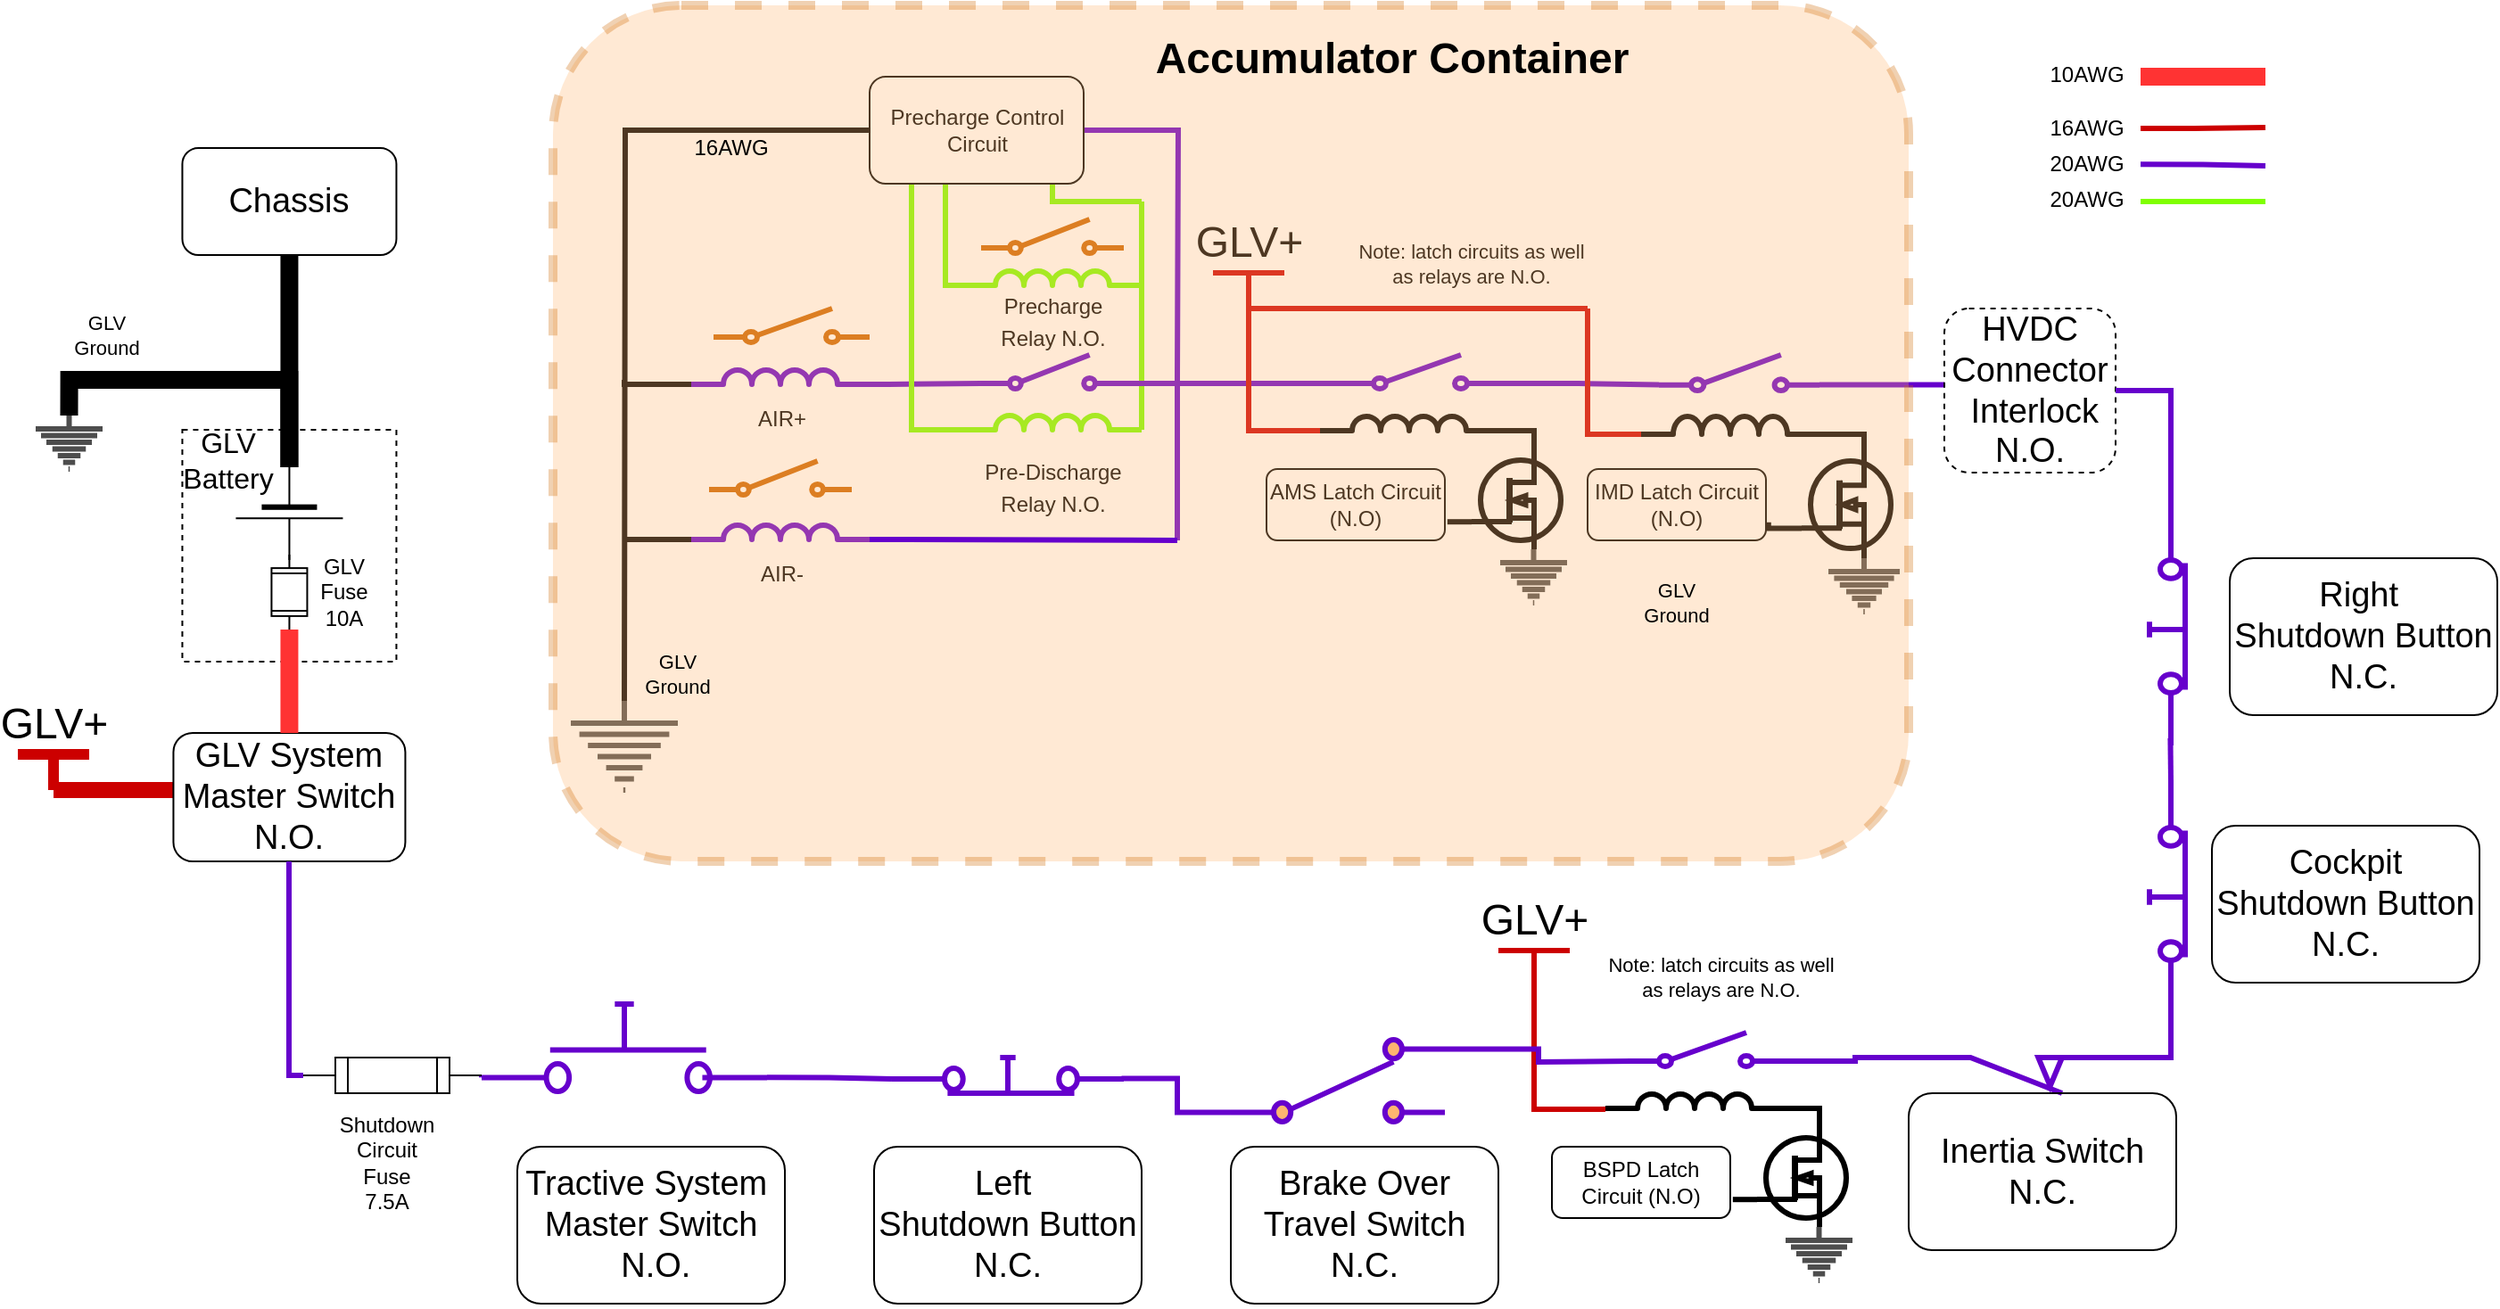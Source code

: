 <mxfile version="17.0.0" type="github">
  <diagram name="Page-1" id="7e0a89b8-554c-2b80-1dc8-d5c74ca68de4">
    <mxGraphModel dx="1669" dy="305" grid="1" gridSize="10" guides="0" tooltips="1" connect="1" arrows="0" fold="1" page="1" pageScale="1" pageWidth="1100" pageHeight="850" background="none" math="0" shadow="0">
      <root>
        <mxCell id="0" />
        <mxCell id="1" parent="0" />
        <mxCell id="gAlDYgKHOBGmoqgsg8R1-17" style="edgeStyle=orthogonalEdgeStyle;shape=connector;rounded=0;jumpSize=6;orthogonalLoop=1;jettySize=auto;html=1;exitX=1;exitY=1;exitDx=0;exitDy=0;exitPerimeter=0;labelBackgroundColor=default;fontFamily=Helvetica;fontSize=11;fontColor=default;endArrow=none;endFill=0;strokeColor=#6600CC;strokeWidth=3;entryX=0;entryY=0.84;entryDx=0;entryDy=0;entryPerimeter=0;" parent="1" source="gAlDYgKHOBGmoqgsg8R1-3" target="gAlDYgKHOBGmoqgsg8R1-8" edge="1">
          <mxGeometry relative="1" as="geometry">
            <mxPoint x="230" y="247.989" as="targetPoint" />
            <Array as="points">
              <mxPoint x="198" y="242" />
            </Array>
          </mxGeometry>
        </mxCell>
        <mxCell id="gAlDYgKHOBGmoqgsg8R1-81" style="edgeStyle=orthogonalEdgeStyle;shape=connector;rounded=0;jumpSize=6;orthogonalLoop=1;jettySize=auto;html=1;exitX=0;exitY=1;exitDx=0;exitDy=0;exitPerimeter=0;labelBackgroundColor=default;fontFamily=Helvetica;fontSize=11;fontColor=default;endArrow=none;endFill=0;strokeColor=#000000;strokeWidth=3;" parent="1" source="gAlDYgKHOBGmoqgsg8R1-3" edge="1">
          <mxGeometry relative="1" as="geometry">
            <mxPoint x="50" y="240" as="targetPoint" />
          </mxGeometry>
        </mxCell>
        <mxCell id="gAlDYgKHOBGmoqgsg8R1-3" value="" style="pointerEvents=1;verticalLabelPosition=bottom;shadow=0;dashed=0;align=center;html=1;verticalAlign=top;shape=mxgraph.electrical.inductors.inductor_3;strokeColor=#6600CC;strokeWidth=3;" parent="1" vertex="1">
          <mxGeometry x="87.5" y="234.5" width="100" height="8" as="geometry" />
        </mxCell>
        <mxCell id="gAlDYgKHOBGmoqgsg8R1-4" value="" style="pointerEvents=1;verticalLabelPosition=bottom;shadow=0;dashed=0;align=center;html=1;verticalAlign=top;shape=mxgraph.electrical.electro-mechanical.simple_switch;strokeColor=#CC6600;strokeWidth=3;" parent="1" vertex="1">
          <mxGeometry x="100" y="200" width="87.5" height="19" as="geometry" />
        </mxCell>
        <mxCell id="gAlDYgKHOBGmoqgsg8R1-82" style="edgeStyle=orthogonalEdgeStyle;shape=connector;rounded=0;jumpSize=6;orthogonalLoop=1;jettySize=auto;html=1;exitX=0;exitY=1;exitDx=0;exitDy=0;exitPerimeter=0;labelBackgroundColor=default;fontFamily=Helvetica;fontSize=11;fontColor=default;endArrow=none;endFill=0;strokeColor=#000000;strokeWidth=3;" parent="1" source="gAlDYgKHOBGmoqgsg8R1-5" edge="1">
          <mxGeometry relative="1" as="geometry">
            <mxPoint x="50" y="329.381" as="targetPoint" />
          </mxGeometry>
        </mxCell>
        <mxCell id="gAlDYgKHOBGmoqgsg8R1-5" value="" style="pointerEvents=1;verticalLabelPosition=bottom;shadow=0;dashed=0;align=center;html=1;verticalAlign=top;shape=mxgraph.electrical.inductors.inductor_3;strokeColor=#6600CC;strokeWidth=3;" parent="1" vertex="1">
          <mxGeometry x="87.5" y="321.5" width="100" height="8" as="geometry" />
        </mxCell>
        <mxCell id="gAlDYgKHOBGmoqgsg8R1-6" value="" style="pointerEvents=1;verticalLabelPosition=bottom;shadow=0;dashed=0;align=center;html=1;verticalAlign=top;shape=mxgraph.electrical.electro-mechanical.simple_switch;strokeColor=#CC6600;strokeWidth=3;" parent="1" vertex="1">
          <mxGeometry x="97.5" y="285.5" width="80" height="19" as="geometry" />
        </mxCell>
        <mxCell id="gAlDYgKHOBGmoqgsg8R1-16" style="edgeStyle=orthogonalEdgeStyle;shape=connector;rounded=0;jumpSize=6;orthogonalLoop=1;jettySize=auto;html=1;exitX=0;exitY=1;exitDx=0;exitDy=0;exitPerimeter=0;labelBackgroundColor=default;fontFamily=Helvetica;fontSize=11;fontColor=default;endArrow=none;endFill=0;strokeColor=#80FF00;strokeWidth=3;" parent="1" source="gAlDYgKHOBGmoqgsg8R1-7" target="gAlDYgKHOBGmoqgsg8R1-13" edge="1">
          <mxGeometry relative="1" as="geometry">
            <mxPoint x="210.0" y="248" as="targetPoint" />
            <Array as="points">
              <mxPoint x="211" y="268" />
            </Array>
          </mxGeometry>
        </mxCell>
        <mxCell id="gAlDYgKHOBGmoqgsg8R1-34" style="edgeStyle=orthogonalEdgeStyle;shape=connector;rounded=0;jumpSize=6;orthogonalLoop=1;jettySize=auto;html=1;exitX=1;exitY=1;exitDx=0;exitDy=0;exitPerimeter=0;labelBackgroundColor=default;fontFamily=Helvetica;fontSize=11;fontColor=default;endArrow=none;endFill=0;strokeColor=#80FF00;strokeWidth=3;" parent="1" source="gAlDYgKHOBGmoqgsg8R1-7" edge="1">
          <mxGeometry relative="1" as="geometry">
            <mxPoint x="340" y="140" as="targetPoint" />
            <Array as="points">
              <mxPoint x="340" y="230" />
              <mxPoint x="340" y="230" />
            </Array>
          </mxGeometry>
        </mxCell>
        <mxCell id="gAlDYgKHOBGmoqgsg8R1-7" value="" style="pointerEvents=1;verticalLabelPosition=bottom;shadow=0;dashed=0;align=center;html=1;verticalAlign=top;shape=mxgraph.electrical.inductors.inductor_3;strokeColor=#80FF00;strokeWidth=3;" parent="1" vertex="1">
          <mxGeometry x="240" y="260" width="100" height="8" as="geometry" />
        </mxCell>
        <mxCell id="gAlDYgKHOBGmoqgsg8R1-41" style="edgeStyle=orthogonalEdgeStyle;shape=connector;rounded=0;jumpSize=6;orthogonalLoop=1;jettySize=auto;html=1;entryX=0;entryY=1;entryDx=0;entryDy=0;entryPerimeter=0;labelBackgroundColor=default;fontFamily=Helvetica;fontSize=11;fontColor=default;endArrow=none;endFill=0;strokeColor=#6600CC;strokeWidth=3;" parent="1" edge="1">
          <mxGeometry relative="1" as="geometry">
            <mxPoint x="455" y="242" as="targetPoint" />
            <Array as="points">
              <mxPoint x="430" y="242" />
              <mxPoint x="430" y="242" />
            </Array>
            <mxPoint x="360" y="242" as="sourcePoint" />
          </mxGeometry>
        </mxCell>
        <mxCell id="WNOMGU4MZKnKj4IbNLWJ-3" style="edgeStyle=orthogonalEdgeStyle;rounded=0;orthogonalLoop=1;jettySize=auto;html=1;endArrow=none;endFill=0;strokeWidth=3;strokeColor=#6600CC;" edge="1" parent="1">
          <mxGeometry relative="1" as="geometry">
            <mxPoint x="360" y="240" as="targetPoint" />
            <mxPoint x="360" y="330" as="sourcePoint" />
            <Array as="points">
              <mxPoint x="360" y="242" />
            </Array>
          </mxGeometry>
        </mxCell>
        <mxCell id="WNOMGU4MZKnKj4IbNLWJ-4" style="edgeStyle=orthogonalEdgeStyle;rounded=0;orthogonalLoop=1;jettySize=auto;html=1;exitX=1;exitY=0.84;exitDx=0;exitDy=0;exitPerimeter=0;endArrow=none;endFill=0;strokeColor=#6600CC;strokeWidth=3;" edge="1" parent="1" source="gAlDYgKHOBGmoqgsg8R1-8">
          <mxGeometry relative="1" as="geometry">
            <mxPoint x="360" y="242" as="targetPoint" />
          </mxGeometry>
        </mxCell>
        <mxCell id="gAlDYgKHOBGmoqgsg8R1-8" value="" style="pointerEvents=1;verticalLabelPosition=bottom;shadow=0;dashed=0;align=center;html=1;verticalAlign=top;shape=mxgraph.electrical.electro-mechanical.simple_switch;strokeColor=#6600CC;strokeWidth=3;" parent="1" vertex="1">
          <mxGeometry x="250" y="226" width="80" height="19" as="geometry" />
        </mxCell>
        <mxCell id="gAlDYgKHOBGmoqgsg8R1-18" style="edgeStyle=orthogonalEdgeStyle;shape=connector;rounded=0;jumpSize=6;orthogonalLoop=1;jettySize=auto;html=1;exitX=0;exitY=1;exitDx=0;exitDy=0;exitPerimeter=0;labelBackgroundColor=default;fontFamily=Helvetica;fontSize=11;fontColor=default;endArrow=none;endFill=0;strokeColor=#80FF00;strokeWidth=3;" parent="1" source="gAlDYgKHOBGmoqgsg8R1-11" target="gAlDYgKHOBGmoqgsg8R1-13" edge="1">
          <mxGeometry relative="1" as="geometry">
            <mxPoint x="240" y="150" as="targetPoint" />
            <Array as="points">
              <mxPoint x="230" y="187" />
            </Array>
          </mxGeometry>
        </mxCell>
        <mxCell id="gAlDYgKHOBGmoqgsg8R1-11" value="" style="pointerEvents=1;verticalLabelPosition=bottom;shadow=0;dashed=0;align=center;html=1;verticalAlign=top;shape=mxgraph.electrical.inductors.inductor_3;strokeColor=#80FF00;strokeWidth=3;" parent="1" vertex="1">
          <mxGeometry x="240" y="179" width="100" height="8" as="geometry" />
        </mxCell>
        <mxCell id="gAlDYgKHOBGmoqgsg8R1-12" value="" style="pointerEvents=1;verticalLabelPosition=bottom;shadow=0;dashed=0;align=center;html=1;verticalAlign=top;shape=mxgraph.electrical.electro-mechanical.simple_switch;strokeColor=#CC6600;strokeWidth=3;" parent="1" vertex="1">
          <mxGeometry x="250" y="150" width="80" height="19" as="geometry" />
        </mxCell>
        <mxCell id="gAlDYgKHOBGmoqgsg8R1-20" style="edgeStyle=orthogonalEdgeStyle;shape=connector;rounded=0;jumpSize=6;orthogonalLoop=1;jettySize=auto;html=1;exitX=1;exitY=0.5;exitDx=0;exitDy=0;labelBackgroundColor=default;fontFamily=Helvetica;fontSize=11;fontColor=default;endArrow=none;endFill=0;strokeColor=#80FF00;strokeWidth=3;" parent="1" source="gAlDYgKHOBGmoqgsg8R1-13" edge="1">
          <mxGeometry relative="1" as="geometry">
            <mxPoint x="340" y="140" as="targetPoint" />
            <Array as="points">
              <mxPoint x="290" y="100" />
              <mxPoint x="290" y="140" />
              <mxPoint x="340" y="140" />
            </Array>
          </mxGeometry>
        </mxCell>
        <mxCell id="gAlDYgKHOBGmoqgsg8R1-35" style="edgeStyle=orthogonalEdgeStyle;shape=connector;rounded=0;jumpSize=6;orthogonalLoop=1;jettySize=auto;html=1;exitX=0;exitY=0.5;exitDx=0;exitDy=0;labelBackgroundColor=default;fontFamily=Helvetica;fontSize=11;fontColor=default;endArrow=none;endFill=0;strokeColor=#000000;strokeWidth=3;" parent="1" source="gAlDYgKHOBGmoqgsg8R1-13" edge="1">
          <mxGeometry relative="1" as="geometry">
            <mxPoint x="50" y="420.476" as="targetPoint" />
          </mxGeometry>
        </mxCell>
        <mxCell id="gAlDYgKHOBGmoqgsg8R1-188" style="edgeStyle=orthogonalEdgeStyle;shape=connector;rounded=0;jumpSize=6;orthogonalLoop=1;jettySize=auto;html=1;exitX=1;exitY=0.5;exitDx=0;exitDy=0;labelBackgroundColor=default;fontFamily=Helvetica;fontSize=11;fontColor=default;endArrow=none;endFill=0;strokeColor=#6600CC;strokeWidth=3;" parent="1" source="gAlDYgKHOBGmoqgsg8R1-13" edge="1">
          <mxGeometry relative="1" as="geometry">
            <mxPoint x="360" y="240" as="targetPoint" />
          </mxGeometry>
        </mxCell>
        <mxCell id="gAlDYgKHOBGmoqgsg8R1-13" value="Precharge Control Circuit" style="rounded=1;whiteSpace=wrap;html=1;strokeColor=#000000;strokeWidth=1;" parent="1" vertex="1">
          <mxGeometry x="187.5" y="70" width="120" height="60" as="geometry" />
        </mxCell>
        <mxCell id="gAlDYgKHOBGmoqgsg8R1-26" value="&lt;span style=&quot;font-size: 12px ; font-weight: 400&quot;&gt;Pre-Discharge&lt;/span&gt;&lt;div style=&quot;font-size: 12px ; font-weight: 400&quot;&gt;Relay N.O.&lt;/div&gt;" style="text;strokeColor=none;fillColor=none;html=1;fontSize=24;fontStyle=1;verticalAlign=middle;align=center;fontFamily=Helvetica;fontColor=default;" parent="1" vertex="1">
          <mxGeometry x="245" y="280" width="90" height="30" as="geometry" />
        </mxCell>
        <mxCell id="gAlDYgKHOBGmoqgsg8R1-27" value="&lt;span style=&quot;font-size: 12px ; font-weight: 400&quot;&gt;Precharge&lt;/span&gt;&lt;div style=&quot;font-size: 12px ; font-weight: 400&quot;&gt;Relay N.O.&lt;/div&gt;" style="text;strokeColor=none;fillColor=none;html=1;fontSize=24;fontStyle=1;verticalAlign=middle;align=center;fontFamily=Helvetica;fontColor=default;" parent="1" vertex="1">
          <mxGeometry x="245" y="187" width="90" height="30" as="geometry" />
        </mxCell>
        <mxCell id="gAlDYgKHOBGmoqgsg8R1-36" value="" style="pointerEvents=1;verticalLabelPosition=bottom;shadow=0;dashed=0;align=center;html=1;verticalAlign=top;shape=mxgraph.electrical.signal_sources.protective_earth;fontFamily=Helvetica;fontSize=11;fontColor=default;strokeColor=#4D4D4D;strokeWidth=3;" parent="1" vertex="1">
          <mxGeometry x="20" y="420" width="60" height="50" as="geometry" />
        </mxCell>
        <mxCell id="gAlDYgKHOBGmoqgsg8R1-37" value="&lt;span style=&quot;font-size: 12px ; font-weight: 400&quot;&gt;AIR-&lt;/span&gt;" style="text;strokeColor=none;fillColor=none;html=1;fontSize=24;fontStyle=1;verticalAlign=middle;align=center;fontFamily=Helvetica;fontColor=default;" parent="1" vertex="1">
          <mxGeometry x="92.5" y="329.5" width="90" height="30" as="geometry" />
        </mxCell>
        <mxCell id="gAlDYgKHOBGmoqgsg8R1-39" value="&lt;span style=&quot;font-size: 12px ; font-weight: 400&quot;&gt;AIR+&lt;/span&gt;" style="text;strokeColor=none;fillColor=none;html=1;fontSize=24;fontStyle=1;verticalAlign=middle;align=center;fontFamily=Helvetica;fontColor=default;" parent="1" vertex="1">
          <mxGeometry x="92.5" y="242.5" width="90" height="30" as="geometry" />
        </mxCell>
        <mxCell id="gAlDYgKHOBGmoqgsg8R1-47" style="edgeStyle=orthogonalEdgeStyle;shape=connector;rounded=0;jumpSize=6;orthogonalLoop=1;jettySize=auto;html=1;exitX=1;exitY=1;exitDx=0;exitDy=0;exitPerimeter=0;entryX=0.7;entryY=0;entryDx=0;entryDy=0;entryPerimeter=0;labelBackgroundColor=default;fontFamily=Helvetica;fontSize=11;fontColor=default;endArrow=none;endFill=0;strokeColor=#000000;strokeWidth=3;" parent="1" source="gAlDYgKHOBGmoqgsg8R1-42" target="gAlDYgKHOBGmoqgsg8R1-45" edge="1">
          <mxGeometry relative="1" as="geometry" />
        </mxCell>
        <mxCell id="gAlDYgKHOBGmoqgsg8R1-54" style="edgeStyle=orthogonalEdgeStyle;shape=connector;rounded=0;jumpSize=6;orthogonalLoop=1;jettySize=auto;html=1;exitX=0;exitY=1;exitDx=0;exitDy=0;exitPerimeter=0;labelBackgroundColor=default;fontFamily=Helvetica;fontSize=11;fontColor=default;endArrow=none;endFill=0;strokeColor=#CC0000;strokeWidth=3;" parent="1" source="gAlDYgKHOBGmoqgsg8R1-42" edge="1">
          <mxGeometry relative="1" as="geometry">
            <mxPoint x="590" y="200" as="targetPoint" />
            <Array as="points">
              <mxPoint x="400" y="268" />
            </Array>
          </mxGeometry>
        </mxCell>
        <mxCell id="gAlDYgKHOBGmoqgsg8R1-42" value="" style="pointerEvents=1;verticalLabelPosition=bottom;shadow=0;dashed=0;align=center;html=1;verticalAlign=top;shape=mxgraph.electrical.inductors.inductor_3;strokeColor=#000000;strokeWidth=3;" parent="1" vertex="1">
          <mxGeometry x="440" y="260.5" width="100" height="8" as="geometry" />
        </mxCell>
        <mxCell id="gAlDYgKHOBGmoqgsg8R1-77" style="edgeStyle=orthogonalEdgeStyle;shape=connector;rounded=0;jumpSize=6;orthogonalLoop=1;jettySize=auto;html=1;exitX=1;exitY=0.84;exitDx=0;exitDy=0;exitPerimeter=0;entryX=0;entryY=0.84;entryDx=0;entryDy=0;entryPerimeter=0;labelBackgroundColor=default;fontFamily=Helvetica;fontSize=11;fontColor=default;endArrow=none;endFill=0;strokeColor=#6600CC;strokeWidth=3;" parent="1" source="gAlDYgKHOBGmoqgsg8R1-43" target="gAlDYgKHOBGmoqgsg8R1-72" edge="1">
          <mxGeometry relative="1" as="geometry" />
        </mxCell>
        <mxCell id="gAlDYgKHOBGmoqgsg8R1-43" value="" style="pointerEvents=1;verticalLabelPosition=bottom;shadow=0;dashed=0;align=center;html=1;verticalAlign=top;shape=mxgraph.electrical.electro-mechanical.simple_switch;strokeColor=#6600CC;strokeWidth=3;" parent="1" vertex="1">
          <mxGeometry x="452.5" y="226" width="87.5" height="19" as="geometry" />
        </mxCell>
        <mxCell id="gAlDYgKHOBGmoqgsg8R1-50" style="edgeStyle=orthogonalEdgeStyle;shape=connector;rounded=0;jumpSize=6;orthogonalLoop=1;jettySize=auto;html=1;exitX=0;exitY=0.72;exitDx=0;exitDy=0;exitPerimeter=0;entryX=1.014;entryY=0.748;entryDx=0;entryDy=0;entryPerimeter=0;labelBackgroundColor=default;fontFamily=Helvetica;fontSize=11;fontColor=default;endArrow=none;endFill=0;strokeColor=#000000;strokeWidth=3;" parent="1" source="gAlDYgKHOBGmoqgsg8R1-45" target="gAlDYgKHOBGmoqgsg8R1-46" edge="1">
          <mxGeometry relative="1" as="geometry" />
        </mxCell>
        <mxCell id="gAlDYgKHOBGmoqgsg8R1-45" value="" style="verticalLabelPosition=bottom;shadow=0;dashed=0;align=center;html=1;verticalAlign=top;shape=mxgraph.electrical.mosfets1.n-channel_mosfet_1;fontFamily=Helvetica;fontSize=11;fontColor=default;strokeColor=#000000;strokeWidth=3;" parent="1" vertex="1">
          <mxGeometry x="525" y="280" width="50" height="55" as="geometry" />
        </mxCell>
        <mxCell id="gAlDYgKHOBGmoqgsg8R1-46" value="AMS Latch Circuit (N.O)" style="rounded=1;whiteSpace=wrap;html=1;strokeColor=#000000;strokeWidth=1;" parent="1" vertex="1">
          <mxGeometry x="410" y="290" width="100" height="40" as="geometry" />
        </mxCell>
        <mxCell id="gAlDYgKHOBGmoqgsg8R1-48" value="" style="pointerEvents=1;verticalLabelPosition=bottom;shadow=0;dashed=0;align=center;html=1;verticalAlign=top;shape=mxgraph.electrical.signal_sources.protective_earth;fontFamily=Helvetica;fontSize=11;fontColor=default;strokeColor=#4D4D4D;strokeWidth=3;" parent="1" vertex="1">
          <mxGeometry x="541" y="335" width="37.5" height="30" as="geometry" />
        </mxCell>
        <mxCell id="gAlDYgKHOBGmoqgsg8R1-51" value="GLV+" style="verticalLabelPosition=top;verticalAlign=bottom;shape=mxgraph.electrical.signal_sources.vdd;shadow=0;dashed=0;align=center;strokeWidth=3;fontSize=24;html=1;flipV=1;fontFamily=Helvetica;fontColor=default;strokeColor=#CC0000;" parent="1" vertex="1">
          <mxGeometry x="380" y="180" width="40" height="20" as="geometry" />
        </mxCell>
        <mxCell id="gAlDYgKHOBGmoqgsg8R1-70" style="edgeStyle=orthogonalEdgeStyle;shape=connector;rounded=0;jumpSize=6;orthogonalLoop=1;jettySize=auto;html=1;exitX=1;exitY=1;exitDx=0;exitDy=0;exitPerimeter=0;entryX=0.7;entryY=0;entryDx=0;entryDy=0;entryPerimeter=0;labelBackgroundColor=default;fontFamily=Helvetica;fontSize=11;fontColor=default;endArrow=none;endFill=0;strokeColor=#000000;strokeWidth=3;" parent="1" source="gAlDYgKHOBGmoqgsg8R1-71" target="gAlDYgKHOBGmoqgsg8R1-74" edge="1">
          <mxGeometry relative="1" as="geometry" />
        </mxCell>
        <mxCell id="gAlDYgKHOBGmoqgsg8R1-78" style="edgeStyle=orthogonalEdgeStyle;shape=connector;rounded=0;jumpSize=6;orthogonalLoop=1;jettySize=auto;html=1;exitX=0;exitY=1;exitDx=0;exitDy=0;exitPerimeter=0;labelBackgroundColor=default;fontFamily=Helvetica;fontSize=11;fontColor=default;endArrow=none;endFill=0;strokeColor=#CC0000;strokeWidth=3;" parent="1" source="gAlDYgKHOBGmoqgsg8R1-71" edge="1">
          <mxGeometry relative="1" as="geometry">
            <mxPoint x="590" y="200" as="targetPoint" />
            <Array as="points">
              <mxPoint x="590" y="271" />
            </Array>
          </mxGeometry>
        </mxCell>
        <mxCell id="gAlDYgKHOBGmoqgsg8R1-71" value="" style="pointerEvents=1;verticalLabelPosition=bottom;shadow=0;dashed=0;align=center;html=1;verticalAlign=top;shape=mxgraph.electrical.inductors.inductor_3;strokeColor=#000000;strokeWidth=3;" parent="1" vertex="1">
          <mxGeometry x="620" y="260.5" width="100" height="10" as="geometry" />
        </mxCell>
        <mxCell id="gAlDYgKHOBGmoqgsg8R1-84" style="edgeStyle=orthogonalEdgeStyle;shape=connector;rounded=0;jumpSize=6;orthogonalLoop=1;jettySize=auto;html=1;exitX=1;exitY=0.84;exitDx=0;exitDy=0;exitPerimeter=0;labelBackgroundColor=default;fontFamily=Helvetica;fontSize=11;fontColor=default;endArrow=none;endFill=0;strokeColor=#6600CC;strokeWidth=3;" parent="1" source="gAlDYgKHOBGmoqgsg8R1-72" edge="1">
          <mxGeometry relative="1" as="geometry">
            <mxPoint x="820" y="242.833" as="targetPoint" />
            <Array as="points">
              <mxPoint x="790" y="243" />
              <mxPoint x="790" y="243" />
            </Array>
          </mxGeometry>
        </mxCell>
        <mxCell id="gAlDYgKHOBGmoqgsg8R1-72" value="" style="pointerEvents=1;verticalLabelPosition=bottom;shadow=0;dashed=0;align=center;html=1;verticalAlign=top;shape=mxgraph.electrical.electro-mechanical.simple_switch;strokeColor=#6600CC;strokeWidth=3;" parent="1" vertex="1">
          <mxGeometry x="630" y="226" width="90" height="20" as="geometry" />
        </mxCell>
        <mxCell id="gAlDYgKHOBGmoqgsg8R1-73" style="edgeStyle=orthogonalEdgeStyle;shape=connector;rounded=0;jumpSize=6;orthogonalLoop=1;jettySize=auto;html=1;exitX=0;exitY=0.72;exitDx=0;exitDy=0;exitPerimeter=0;entryX=1.014;entryY=0.748;entryDx=0;entryDy=0;entryPerimeter=0;labelBackgroundColor=default;fontFamily=Helvetica;fontSize=11;fontColor=default;endArrow=none;endFill=0;strokeColor=#000000;strokeWidth=3;" parent="1" source="gAlDYgKHOBGmoqgsg8R1-74" target="gAlDYgKHOBGmoqgsg8R1-75" edge="1">
          <mxGeometry relative="1" as="geometry" />
        </mxCell>
        <mxCell id="gAlDYgKHOBGmoqgsg8R1-74" value="" style="verticalLabelPosition=bottom;shadow=0;dashed=0;align=center;html=1;verticalAlign=top;shape=mxgraph.electrical.mosfets1.n-channel_mosfet_1;fontFamily=Helvetica;fontSize=11;fontColor=default;strokeColor=#000000;strokeWidth=3;" parent="1" vertex="1">
          <mxGeometry x="710" y="280" width="50" height="60" as="geometry" />
        </mxCell>
        <mxCell id="gAlDYgKHOBGmoqgsg8R1-75" value="IMD Latch Circuit (N.O)" style="rounded=1;whiteSpace=wrap;html=1;strokeColor=#000000;strokeWidth=1;" parent="1" vertex="1">
          <mxGeometry x="590" y="290" width="100" height="40" as="geometry" />
        </mxCell>
        <mxCell id="gAlDYgKHOBGmoqgsg8R1-76" value="" style="pointerEvents=1;verticalLabelPosition=bottom;shadow=0;dashed=0;align=center;html=1;verticalAlign=top;shape=mxgraph.electrical.signal_sources.protective_earth;fontFamily=Helvetica;fontSize=11;fontColor=default;strokeColor=#4D4D4D;strokeWidth=3;" parent="1" vertex="1">
          <mxGeometry x="725" y="340" width="40" height="30" as="geometry" />
        </mxCell>
        <mxCell id="gAlDYgKHOBGmoqgsg8R1-80" value="Note: latch circuits as well as relays are N.O." style="text;html=1;strokeColor=none;fillColor=none;align=center;verticalAlign=middle;whiteSpace=wrap;rounded=0;fontFamily=Helvetica;fontSize=11;fontColor=default;" parent="1" vertex="1">
          <mxGeometry x="460" y="160" width="130" height="30" as="geometry" />
        </mxCell>
        <mxCell id="gAlDYgKHOBGmoqgsg8R1-85" value="" style="rounded=1;whiteSpace=wrap;html=1;fontFamily=Helvetica;fontSize=11;fontColor=default;strokeColor=#CC6600;strokeWidth=5;fillColor=#FFB570;dashed=1;gradientColor=none;opacity=30;" parent="1" vertex="1">
          <mxGeometry x="10" y="30" width="760" height="480" as="geometry" />
        </mxCell>
        <mxCell id="gAlDYgKHOBGmoqgsg8R1-86" value="Accumulator Container" style="text;strokeColor=none;fillColor=none;html=1;fontSize=24;fontStyle=1;verticalAlign=middle;align=center;dashed=1;fontFamily=Helvetica;fontColor=default;" parent="1" vertex="1">
          <mxGeometry x="430" y="40" width="100" height="40" as="geometry" />
        </mxCell>
        <mxCell id="gAlDYgKHOBGmoqgsg8R1-91" style="edgeStyle=orthogonalEdgeStyle;shape=connector;rounded=0;jumpSize=6;orthogonalLoop=1;jettySize=auto;html=1;exitX=1;exitY=1;exitDx=0;exitDy=0;exitPerimeter=0;entryX=0.7;entryY=0;entryDx=0;entryDy=0;entryPerimeter=0;labelBackgroundColor=default;fontFamily=Helvetica;fontSize=11;fontColor=default;endArrow=none;endFill=0;strokeColor=#000000;strokeWidth=3;" parent="1" source="gAlDYgKHOBGmoqgsg8R1-93" target="gAlDYgKHOBGmoqgsg8R1-96" edge="1">
          <mxGeometry relative="1" as="geometry" />
        </mxCell>
        <mxCell id="gAlDYgKHOBGmoqgsg8R1-93" value="" style="pointerEvents=1;verticalLabelPosition=bottom;shadow=0;dashed=0;align=center;html=1;verticalAlign=top;shape=mxgraph.electrical.inductors.inductor_3;strokeColor=#000000;strokeWidth=3;" parent="1" vertex="1">
          <mxGeometry x="600" y="640.5" width="100" height="8" as="geometry" />
        </mxCell>
        <mxCell id="gAlDYgKHOBGmoqgsg8R1-94" value="" style="pointerEvents=1;verticalLabelPosition=bottom;shadow=0;dashed=0;align=center;html=1;verticalAlign=top;shape=mxgraph.electrical.electro-mechanical.simple_switch;strokeColor=#6600CC;strokeWidth=3;" parent="1" vertex="1">
          <mxGeometry x="612.5" y="606" width="87.5" height="19" as="geometry" />
        </mxCell>
        <mxCell id="gAlDYgKHOBGmoqgsg8R1-95" style="edgeStyle=orthogonalEdgeStyle;shape=connector;rounded=0;jumpSize=6;orthogonalLoop=1;jettySize=auto;html=1;exitX=0;exitY=0.72;exitDx=0;exitDy=0;exitPerimeter=0;entryX=1.014;entryY=0.748;entryDx=0;entryDy=0;entryPerimeter=0;labelBackgroundColor=default;fontFamily=Helvetica;fontSize=11;fontColor=default;endArrow=none;endFill=0;strokeColor=#000000;strokeWidth=3;" parent="1" source="gAlDYgKHOBGmoqgsg8R1-96" target="gAlDYgKHOBGmoqgsg8R1-97" edge="1">
          <mxGeometry relative="1" as="geometry" />
        </mxCell>
        <mxCell id="gAlDYgKHOBGmoqgsg8R1-96" value="" style="verticalLabelPosition=bottom;shadow=0;dashed=0;align=center;html=1;verticalAlign=top;shape=mxgraph.electrical.mosfets1.n-channel_mosfet_1;fontFamily=Helvetica;fontSize=11;fontColor=default;strokeColor=#000000;strokeWidth=3;" parent="1" vertex="1">
          <mxGeometry x="685" y="660" width="50" height="55" as="geometry" />
        </mxCell>
        <mxCell id="gAlDYgKHOBGmoqgsg8R1-97" value="BSPD Latch Circuit (N.O)" style="rounded=1;whiteSpace=wrap;html=1;strokeColor=#000000;strokeWidth=1;" parent="1" vertex="1">
          <mxGeometry x="570" y="670" width="100" height="40" as="geometry" />
        </mxCell>
        <mxCell id="gAlDYgKHOBGmoqgsg8R1-98" value="" style="pointerEvents=1;verticalLabelPosition=bottom;shadow=0;dashed=0;align=center;html=1;verticalAlign=top;shape=mxgraph.electrical.signal_sources.protective_earth;fontFamily=Helvetica;fontSize=11;fontColor=default;strokeColor=#4D4D4D;strokeWidth=3;" parent="1" vertex="1">
          <mxGeometry x="701" y="715" width="37.5" height="30" as="geometry" />
        </mxCell>
        <mxCell id="gAlDYgKHOBGmoqgsg8R1-101" style="edgeStyle=orthogonalEdgeStyle;shape=connector;rounded=0;jumpSize=6;orthogonalLoop=1;jettySize=auto;html=1;exitX=0.5;exitY=0;exitDx=0;exitDy=0;exitPerimeter=0;entryX=0;entryY=1;entryDx=0;entryDy=0;entryPerimeter=0;labelBackgroundColor=default;fontFamily=Helvetica;fontSize=11;fontColor=default;endArrow=none;endFill=0;strokeColor=#CC0000;strokeWidth=3;" parent="1" source="gAlDYgKHOBGmoqgsg8R1-99" target="gAlDYgKHOBGmoqgsg8R1-93" edge="1">
          <mxGeometry relative="1" as="geometry">
            <Array as="points">
              <mxPoint x="560" y="649" />
              <mxPoint x="600" y="649" />
            </Array>
          </mxGeometry>
        </mxCell>
        <mxCell id="gAlDYgKHOBGmoqgsg8R1-99" value="GLV+" style="verticalLabelPosition=top;verticalAlign=bottom;shape=mxgraph.electrical.signal_sources.vdd;shadow=0;dashed=0;align=center;strokeWidth=3;fontSize=24;html=1;flipV=1;fontFamily=Helvetica;fontColor=default;strokeColor=#CC0000;" parent="1" vertex="1">
          <mxGeometry x="540" y="560" width="40" height="20" as="geometry" />
        </mxCell>
        <mxCell id="gAlDYgKHOBGmoqgsg8R1-100" value="Note: latch circuits as well as relays are N.O." style="text;html=1;strokeColor=none;fillColor=none;align=center;verticalAlign=middle;whiteSpace=wrap;rounded=0;fontFamily=Helvetica;fontSize=11;fontColor=default;" parent="1" vertex="1">
          <mxGeometry x="600" y="560" width="130" height="30" as="geometry" />
        </mxCell>
        <mxCell id="gAlDYgKHOBGmoqgsg8R1-111" value="" style="rounded=0;whiteSpace=wrap;html=1;dashed=1;" parent="1" vertex="1">
          <mxGeometry x="-197.78" y="268" width="120" height="130" as="geometry" />
        </mxCell>
        <mxCell id="gAlDYgKHOBGmoqgsg8R1-113" value="" style="verticalLabelPosition=bottom;shadow=0;dashed=0;align=center;fillColor=#000000;strokeColor=#000000;html=1;verticalAlign=top;strokeWidth=1;shape=mxgraph.electrical.miscellaneous.monocell_battery;rotation=90;" parent="1" vertex="1">
          <mxGeometry x="-163.78" y="285" width="52" height="60" as="geometry" />
        </mxCell>
        <mxCell id="gAlDYgKHOBGmoqgsg8R1-136" style="edgeStyle=orthogonalEdgeStyle;shape=connector;rounded=0;jumpSize=6;orthogonalLoop=1;jettySize=auto;html=1;exitX=0;exitY=0.5;exitDx=0;exitDy=0;labelBackgroundColor=default;fontFamily=Helvetica;fontSize=11;fontColor=default;endArrow=none;endFill=0;strokeColor=#CC0000;strokeWidth=9;entryX=0.5;entryY=0;entryDx=0;entryDy=0;entryPerimeter=0;" parent="1" source="gAlDYgKHOBGmoqgsg8R1-114" target="gAlDYgKHOBGmoqgsg8R1-137" edge="1">
          <mxGeometry relative="1" as="geometry">
            <mxPoint x="-260" y="474" as="targetPoint" />
            <Array as="points">
              <mxPoint x="-203" y="470" />
            </Array>
          </mxGeometry>
        </mxCell>
        <mxCell id="gAlDYgKHOBGmoqgsg8R1-138" style="edgeStyle=orthogonalEdgeStyle;shape=connector;rounded=0;jumpSize=6;orthogonalLoop=1;jettySize=auto;html=1;exitX=0;exitY=0.5;exitDx=0;exitDy=0;labelBackgroundColor=default;fontFamily=Helvetica;fontSize=11;fontColor=default;endArrow=none;endFill=0;strokeColor=#CC0000;strokeWidth=3;" parent="1" source="gAlDYgKHOBGmoqgsg8R1-114" edge="1">
          <mxGeometry relative="1" as="geometry">
            <mxPoint x="-202.889" y="474.111" as="targetPoint" />
          </mxGeometry>
        </mxCell>
        <mxCell id="gAlDYgKHOBGmoqgsg8R1-114" value="&lt;font style=&quot;font-size: 19px&quot;&gt;GLV System Master Switch&lt;/font&gt;&lt;div&gt;&lt;font style=&quot;font-size: 19px&quot;&gt;N.O.&lt;/font&gt;&lt;/div&gt;" style="rounded=1;whiteSpace=wrap;html=1;" parent="1" vertex="1">
          <mxGeometry x="-202.78" y="438" width="130" height="72" as="geometry" />
        </mxCell>
        <mxCell id="gAlDYgKHOBGmoqgsg8R1-116" value="&lt;font style=&quot;font-size: 19px&quot;&gt;Chassis&lt;/font&gt;" style="rounded=1;whiteSpace=wrap;html=1;" parent="1" vertex="1">
          <mxGeometry x="-197.78" y="110" width="120" height="60" as="geometry" />
        </mxCell>
        <mxCell id="gAlDYgKHOBGmoqgsg8R1-132" style="edgeStyle=orthogonalEdgeStyle;shape=connector;rounded=0;jumpSize=6;orthogonalLoop=1;jettySize=auto;html=1;exitX=1;exitY=0.5;exitDx=0;exitDy=0;exitPerimeter=0;entryX=0;entryY=0.84;entryDx=0;entryDy=0;entryPerimeter=0;labelBackgroundColor=default;fontFamily=Helvetica;fontSize=11;fontColor=default;endArrow=none;endFill=0;strokeColor=#6600CC;strokeWidth=3;" parent="1" source="gAlDYgKHOBGmoqgsg8R1-118" target="gAlDYgKHOBGmoqgsg8R1-154" edge="1">
          <mxGeometry relative="1" as="geometry">
            <mxPoint x="-70" y="620.744" as="targetPoint" />
          </mxGeometry>
        </mxCell>
        <mxCell id="gAlDYgKHOBGmoqgsg8R1-133" style="edgeStyle=orthogonalEdgeStyle;shape=connector;rounded=0;jumpSize=6;orthogonalLoop=1;jettySize=auto;html=1;exitX=0;exitY=0.5;exitDx=0;exitDy=0;exitPerimeter=0;labelBackgroundColor=default;fontFamily=Helvetica;fontSize=11;fontColor=default;endArrow=none;endFill=0;strokeColor=#6600CC;strokeWidth=3;" parent="1" source="gAlDYgKHOBGmoqgsg8R1-118" target="gAlDYgKHOBGmoqgsg8R1-114" edge="1">
          <mxGeometry relative="1" as="geometry">
            <Array as="points">
              <mxPoint x="-138" y="630" />
            </Array>
          </mxGeometry>
        </mxCell>
        <mxCell id="gAlDYgKHOBGmoqgsg8R1-118" value="" style="verticalLabelPosition=bottom;shadow=0;dashed=0;align=center;fillColor=#ffffff;html=1;verticalAlign=top;strokeWidth=1;shape=mxgraph.electrical.miscellaneous.fuse_1;rotation=0;" parent="1" vertex="1">
          <mxGeometry x="-130" y="620" width="100" height="20" as="geometry" />
        </mxCell>
        <mxCell id="gAlDYgKHOBGmoqgsg8R1-123" style="edgeStyle=orthogonalEdgeStyle;rounded=0;jumpSize=6;html=1;exitX=0.5;exitY=1;entryX=0;entryY=0.5;endArrow=none;endFill=0;jettySize=auto;orthogonalLoop=1;strokeColor=#000000;strokeWidth=10;entryPerimeter=0;" parent="1" source="gAlDYgKHOBGmoqgsg8R1-116" target="gAlDYgKHOBGmoqgsg8R1-113" edge="1">
          <mxGeometry relative="1" as="geometry">
            <Array as="points" />
          </mxGeometry>
        </mxCell>
        <mxCell id="gAlDYgKHOBGmoqgsg8R1-124" value="Shutdown&lt;div&gt;Circuit&lt;/div&gt;&lt;div&gt;Fuse&lt;/div&gt;&lt;div&gt;7.5A&lt;/div&gt;" style="text;html=1;strokeColor=none;fillColor=none;align=center;verticalAlign=middle;whiteSpace=wrap;rounded=0;dashed=1;" parent="1" vertex="1">
          <mxGeometry x="-110" y="650" width="54" height="58" as="geometry" />
        </mxCell>
        <mxCell id="gAlDYgKHOBGmoqgsg8R1-125" value="" style="verticalLabelPosition=bottom;shadow=0;dashed=0;align=center;fillColor=#ffffff;html=1;verticalAlign=top;strokeWidth=1;shape=mxgraph.electrical.miscellaneous.fuse_1;rotation=90;" parent="1" vertex="1">
          <mxGeometry x="-158.78" y="349" width="42" height="20" as="geometry" />
        </mxCell>
        <mxCell id="gAlDYgKHOBGmoqgsg8R1-126" style="edgeStyle=orthogonalEdgeStyle;rounded=0;jumpSize=6;html=1;exitX=1;exitY=0.5;exitPerimeter=0;entryX=0.5;entryY=0;endArrow=none;endFill=0;jettySize=auto;orthogonalLoop=1;strokeColor=#FF3333;strokeWidth=10;" parent="1" source="gAlDYgKHOBGmoqgsg8R1-125" target="gAlDYgKHOBGmoqgsg8R1-114" edge="1">
          <mxGeometry relative="1" as="geometry">
            <Array as="points" />
          </mxGeometry>
        </mxCell>
        <mxCell id="gAlDYgKHOBGmoqgsg8R1-127" value="GLV&lt;div&gt;Fuse&lt;/div&gt;&lt;div&gt;10A&lt;/div&gt;" style="text;html=1;strokeColor=none;fillColor=none;align=center;verticalAlign=middle;whiteSpace=wrap;rounded=0;dashed=1;" parent="1" vertex="1">
          <mxGeometry x="-126.78" y="334" width="40" height="50" as="geometry" />
        </mxCell>
        <mxCell id="gAlDYgKHOBGmoqgsg8R1-128" value="&lt;font style=&quot;font-size: 16px&quot;&gt;GLV&lt;/font&gt;&lt;div style=&quot;font-size: 16px&quot;&gt;&lt;font style=&quot;font-size: 16px&quot;&gt;Battery&lt;/font&gt;&lt;/div&gt;" style="text;html=1;strokeColor=none;fillColor=none;align=center;verticalAlign=middle;whiteSpace=wrap;rounded=0;dashed=1;" parent="1" vertex="1">
          <mxGeometry x="-191.78" y="270" width="40" height="30" as="geometry" />
        </mxCell>
        <mxCell id="gAlDYgKHOBGmoqgsg8R1-135" style="edgeStyle=orthogonalEdgeStyle;shape=connector;rounded=0;jumpSize=6;orthogonalLoop=1;jettySize=auto;html=1;exitX=0.5;exitY=0;exitDx=0;exitDy=0;exitPerimeter=0;entryX=0;entryY=0.5;entryDx=0;entryDy=0;entryPerimeter=0;labelBackgroundColor=default;fontFamily=Helvetica;fontSize=11;fontColor=default;endArrow=none;endFill=0;strokeColor=#000000;strokeWidth=10;" parent="1" source="gAlDYgKHOBGmoqgsg8R1-134" target="gAlDYgKHOBGmoqgsg8R1-113" edge="1">
          <mxGeometry relative="1" as="geometry" />
        </mxCell>
        <mxCell id="gAlDYgKHOBGmoqgsg8R1-134" value="" style="pointerEvents=1;verticalLabelPosition=bottom;shadow=0;dashed=0;align=center;html=1;verticalAlign=top;shape=mxgraph.electrical.signal_sources.protective_earth;fontFamily=Helvetica;fontSize=11;fontColor=default;strokeColor=#4D4D4D;strokeWidth=3;rotation=0;" parent="1" vertex="1">
          <mxGeometry x="-280" y="260" width="37.5" height="30" as="geometry" />
        </mxCell>
        <mxCell id="gAlDYgKHOBGmoqgsg8R1-137" value="GLV+" style="verticalLabelPosition=top;verticalAlign=bottom;shape=mxgraph.electrical.signal_sources.vdd;shadow=0;dashed=0;align=center;strokeWidth=6;fontSize=24;html=1;flipV=1;fontFamily=Helvetica;fontColor=default;strokeColor=#CC0000;" parent="1" vertex="1">
          <mxGeometry x="-290" y="450" width="40" height="20" as="geometry" />
        </mxCell>
        <mxCell id="gAlDYgKHOBGmoqgsg8R1-139" value="GLV Ground" style="text;html=1;strokeColor=none;fillColor=none;align=center;verticalAlign=middle;whiteSpace=wrap;rounded=0;dashed=1;fontFamily=Helvetica;fontSize=11;fontColor=default;opacity=30;" parent="1" vertex="1">
          <mxGeometry x="-270" y="200" width="60" height="30" as="geometry" />
        </mxCell>
        <mxCell id="gAlDYgKHOBGmoqgsg8R1-140" value="GLV Ground" style="text;html=1;strokeColor=none;fillColor=none;align=center;verticalAlign=middle;whiteSpace=wrap;rounded=0;dashed=1;fontFamily=Helvetica;fontSize=11;fontColor=default;opacity=30;" parent="1" vertex="1">
          <mxGeometry x="50" y="390" width="60" height="30" as="geometry" />
        </mxCell>
        <mxCell id="gAlDYgKHOBGmoqgsg8R1-141" value="GLV Ground" style="text;html=1;strokeColor=none;fillColor=none;align=center;verticalAlign=middle;whiteSpace=wrap;rounded=0;dashed=1;fontFamily=Helvetica;fontSize=11;fontColor=default;opacity=30;" parent="1" vertex="1">
          <mxGeometry x="610" y="350" width="60" height="30" as="geometry" />
        </mxCell>
        <mxCell id="gAlDYgKHOBGmoqgsg8R1-144" value="16AWG" style="text;html=1;strokeColor=none;fillColor=none;align=center;verticalAlign=middle;whiteSpace=wrap;rounded=0;dashed=1;" parent="1" vertex="1">
          <mxGeometry x="90" y="100" width="40" height="20" as="geometry" />
        </mxCell>
        <mxCell id="gAlDYgKHOBGmoqgsg8R1-169" style="edgeStyle=orthogonalEdgeStyle;shape=connector;rounded=0;jumpSize=6;orthogonalLoop=1;jettySize=auto;html=1;exitX=1;exitY=0;exitDx=0;exitDy=0;exitPerimeter=0;entryX=0;entryY=0.6;entryDx=0;entryDy=0;entryPerimeter=0;labelBackgroundColor=default;fontFamily=Helvetica;fontSize=11;fontColor=default;endArrow=none;endFill=0;strokeColor=#6600CC;strokeWidth=3;" parent="1" source="gAlDYgKHOBGmoqgsg8R1-151" target="gAlDYgKHOBGmoqgsg8R1-163" edge="1">
          <mxGeometry relative="1" as="geometry">
            <Array as="points">
              <mxPoint x="917" y="620" />
            </Array>
          </mxGeometry>
        </mxCell>
        <mxCell id="gAlDYgKHOBGmoqgsg8R1-170" style="edgeStyle=orthogonalEdgeStyle;shape=connector;rounded=0;jumpSize=6;orthogonalLoop=1;jettySize=auto;html=1;exitX=0;exitY=0;exitDx=0;exitDy=0;exitPerimeter=0;entryX=1;entryY=0.84;entryDx=0;entryDy=0;entryPerimeter=0;labelBackgroundColor=default;fontFamily=Helvetica;fontSize=11;fontColor=default;endArrow=none;endFill=0;strokeColor=#6600CC;strokeWidth=3;" parent="1" source="gAlDYgKHOBGmoqgsg8R1-151" target="gAlDYgKHOBGmoqgsg8R1-94" edge="1">
          <mxGeometry relative="1" as="geometry">
            <Array as="points">
              <mxPoint x="740" y="622" />
            </Array>
          </mxGeometry>
        </mxCell>
        <mxCell id="gAlDYgKHOBGmoqgsg8R1-151" value="" style="pointerEvents=1;verticalLabelPosition=bottom;shadow=0;dashed=0;align=center;html=1;verticalAlign=top;shape=mxgraph.electrical.electro-mechanical.spring_return;fontFamily=Helvetica;fontSize=15;fontColor=default;strokeColor=#6600CC;strokeWidth=3;fillColor=none;gradientColor=none;" parent="1" vertex="1">
          <mxGeometry x="780" y="620" width="100" height="20" as="geometry" />
        </mxCell>
        <mxCell id="gAlDYgKHOBGmoqgsg8R1-175" style="edgeStyle=orthogonalEdgeStyle;shape=connector;rounded=0;jumpSize=6;orthogonalLoop=1;jettySize=auto;html=1;exitX=0;exitY=0.885;exitDx=0;exitDy=0;exitPerimeter=0;labelBackgroundColor=default;fontFamily=Helvetica;fontSize=11;fontColor=default;endArrow=none;endFill=0;strokeColor=#6600CC;strokeWidth=3;entryX=0.99;entryY=0.587;entryDx=0;entryDy=0;entryPerimeter=0;" parent="1" source="gAlDYgKHOBGmoqgsg8R1-152" target="gAlDYgKHOBGmoqgsg8R1-158" edge="1">
          <mxGeometry relative="1" as="geometry">
            <mxPoint x="350" y="650.714" as="targetPoint" />
          </mxGeometry>
        </mxCell>
        <mxCell id="gAlDYgKHOBGmoqgsg8R1-176" style="edgeStyle=orthogonalEdgeStyle;shape=connector;rounded=0;jumpSize=6;orthogonalLoop=1;jettySize=auto;html=1;exitX=1;exitY=0.115;exitDx=0;exitDy=0;exitPerimeter=0;labelBackgroundColor=default;fontFamily=Helvetica;fontSize=11;fontColor=default;endArrow=none;endFill=0;strokeColor=#6600CC;strokeWidth=3;" parent="1" source="gAlDYgKHOBGmoqgsg8R1-152" edge="1">
          <mxGeometry relative="1" as="geometry">
            <mxPoint x="615" y="622" as="targetPoint" />
          </mxGeometry>
        </mxCell>
        <mxCell id="gAlDYgKHOBGmoqgsg8R1-152" value="" style="pointerEvents=1;verticalLabelPosition=bottom;shadow=0;dashed=0;align=center;html=1;verticalAlign=top;shape=mxgraph.electrical.electro-mechanical.2-way_switch;fontFamily=Helvetica;fontSize=15;fontColor=default;strokeColor=#6600CC;strokeWidth=3;fillColor=#FFB570;gradientColor=none;" parent="1" vertex="1">
          <mxGeometry x="390" y="610" width="120" height="46" as="geometry" />
        </mxCell>
        <mxCell id="gAlDYgKHOBGmoqgsg8R1-173" style="edgeStyle=orthogonalEdgeStyle;shape=connector;rounded=0;jumpSize=6;orthogonalLoop=1;jettySize=auto;html=1;exitX=1;exitY=0.84;exitDx=0;exitDy=0;exitPerimeter=0;entryX=0;entryY=0.6;entryDx=0;entryDy=0;entryPerimeter=0;labelBackgroundColor=default;fontFamily=Helvetica;fontSize=11;fontColor=default;endArrow=none;endFill=0;strokeColor=#6600CC;strokeWidth=3;" parent="1" source="gAlDYgKHOBGmoqgsg8R1-154" target="gAlDYgKHOBGmoqgsg8R1-158" edge="1">
          <mxGeometry relative="1" as="geometry" />
        </mxCell>
        <mxCell id="gAlDYgKHOBGmoqgsg8R1-154" value="" style="pointerEvents=1;verticalLabelPosition=bottom;shadow=0;dashed=0;align=center;html=1;verticalAlign=top;shape=mxgraph.electrical.electro-mechanical.push_switch_no;fontFamily=Helvetica;fontSize=15;fontColor=default;strokeColor=#6600CC;strokeWidth=3;fillColor=none;gradientColor=none;" parent="1" vertex="1">
          <mxGeometry x="-30" y="590" width="160" height="49" as="geometry" />
        </mxCell>
        <mxCell id="gAlDYgKHOBGmoqgsg8R1-156" value="&lt;p&gt;&lt;font style=&quot;font-size: 19px&quot;&gt;Tractive System&amp;nbsp; &amp;nbsp;&lt;/font&gt;&lt;span style=&quot;font-size: 19px&quot;&gt;Master Switch&amp;nbsp; &amp;nbsp;&lt;/span&gt;&lt;span style=&quot;font-size: 19px&quot;&gt;N.O.&lt;/span&gt;&lt;/p&gt;" style="rounded=1;whiteSpace=wrap;html=1;" parent="1" vertex="1">
          <mxGeometry x="-10" y="670" width="150" height="88" as="geometry" />
        </mxCell>
        <mxCell id="gAlDYgKHOBGmoqgsg8R1-158" value="" style="pointerEvents=1;verticalLabelPosition=bottom;shadow=0;dashed=0;align=center;html=1;verticalAlign=top;shape=mxgraph.electrical.electro-mechanical.push_switch_nc;fontFamily=Helvetica;fontSize=11;fontColor=default;strokeColor=#6600CC;strokeWidth=3;fillColor=default;" parent="1" vertex="1">
          <mxGeometry x="200" y="620" width="130" height="20" as="geometry" />
        </mxCell>
        <mxCell id="gAlDYgKHOBGmoqgsg8R1-159" value="&lt;font style=&quot;font-size: 19px&quot;&gt;Left&amp;nbsp;&lt;/font&gt;&lt;div&gt;&lt;font style=&quot;font-size: 19px&quot;&gt;Shutdown Button&lt;/font&gt;&lt;/div&gt;&lt;div&gt;&lt;font style=&quot;font-size: 19px&quot;&gt;N.C.&lt;/font&gt;&lt;/div&gt;" style="rounded=1;whiteSpace=wrap;html=1;" parent="1" vertex="1">
          <mxGeometry x="190" y="670" width="150" height="88" as="geometry" />
        </mxCell>
        <mxCell id="gAlDYgKHOBGmoqgsg8R1-160" value="&lt;font style=&quot;font-size: 19px&quot;&gt;Brake Over Travel Switch&lt;/font&gt;&lt;div&gt;&lt;font style=&quot;font-size: 19px&quot;&gt;N.C.&lt;/font&gt;&lt;/div&gt;" style="rounded=1;whiteSpace=wrap;html=1;" parent="1" vertex="1">
          <mxGeometry x="390" y="670" width="150" height="88" as="geometry" />
        </mxCell>
        <mxCell id="gAlDYgKHOBGmoqgsg8R1-161" value="&lt;font style=&quot;font-size: 19px&quot;&gt;Inertia Switch&lt;/font&gt;&lt;div&gt;&lt;font style=&quot;font-size: 19px&quot;&gt;N.C.&lt;/font&gt;&lt;/div&gt;" style="rounded=1;whiteSpace=wrap;html=1;fillColor=none;strokeColor=default;" parent="1" vertex="1">
          <mxGeometry x="770" y="640" width="150" height="88" as="geometry" />
        </mxCell>
        <mxCell id="gAlDYgKHOBGmoqgsg8R1-162" value="&lt;font style=&quot;font-size: 19px&quot;&gt;Cockpit Shutdown Button&lt;/font&gt;&lt;div&gt;&lt;span style=&quot;font-size: 19px&quot;&gt;N.C.&lt;/span&gt;&lt;/div&gt;" style="rounded=1;whiteSpace=wrap;html=1;" parent="1" vertex="1">
          <mxGeometry x="940" y="490" width="150" height="88" as="geometry" />
        </mxCell>
        <mxCell id="gAlDYgKHOBGmoqgsg8R1-172" style="edgeStyle=orthogonalEdgeStyle;shape=connector;rounded=0;jumpSize=6;orthogonalLoop=1;jettySize=auto;html=1;exitX=1;exitY=0.6;exitDx=0;exitDy=0;exitPerimeter=0;entryX=0.031;entryY=0.586;entryDx=0;entryDy=0;entryPerimeter=0;labelBackgroundColor=default;fontFamily=Helvetica;fontSize=11;fontColor=default;endArrow=none;endFill=0;strokeColor=#6600CC;strokeWidth=3;" parent="1" source="gAlDYgKHOBGmoqgsg8R1-163" target="gAlDYgKHOBGmoqgsg8R1-166" edge="1">
          <mxGeometry relative="1" as="geometry" />
        </mxCell>
        <mxCell id="gAlDYgKHOBGmoqgsg8R1-163" value="" style="pointerEvents=1;verticalLabelPosition=bottom;shadow=0;dashed=0;align=center;html=1;verticalAlign=top;shape=mxgraph.electrical.electro-mechanical.push_switch_nc;fontFamily=Helvetica;fontSize=11;fontColor=default;strokeColor=#6600CC;strokeWidth=3;fillColor=default;rotation=-90;" parent="1" vertex="1">
          <mxGeometry x="850" y="520" width="130" height="20" as="geometry" />
        </mxCell>
        <mxCell id="gAlDYgKHOBGmoqgsg8R1-164" value="&lt;span&gt;&lt;font style=&quot;font-size: 19px&quot;&gt;Right&lt;/font&gt;&lt;/span&gt;&lt;span style=&quot;font-size: 19px&quot;&gt;&amp;nbsp;&lt;/span&gt;&lt;div&gt;&lt;span style=&quot;font-size: 19px&quot;&gt;Shutdown Button&lt;/span&gt;&lt;/div&gt;&lt;div&gt;&lt;span style=&quot;font-size: 19px&quot;&gt;N.C.&lt;/span&gt;&lt;/div&gt;" style="rounded=1;whiteSpace=wrap;html=1;" parent="1" vertex="1">
          <mxGeometry x="950" y="340" width="150" height="88" as="geometry" />
        </mxCell>
        <mxCell id="gAlDYgKHOBGmoqgsg8R1-165" value="&lt;font style=&quot;font-size: 19px&quot;&gt;HVDC Connector&lt;/font&gt;&lt;div style=&quot;font-size: 19px&quot;&gt;&lt;font style=&quot;font-size: 19px&quot;&gt;&amp;nbsp;Interlock&lt;/font&gt;&lt;/div&gt;&lt;div style=&quot;font-size: 19px&quot;&gt;&lt;font style=&quot;font-size: 19px&quot;&gt;N.O.&lt;/font&gt;&lt;/div&gt;" style="rounded=1;whiteSpace=wrap;html=1;dashed=1;" parent="1" vertex="1">
          <mxGeometry x="790" y="200" width="96" height="92" as="geometry" />
        </mxCell>
        <mxCell id="gAlDYgKHOBGmoqgsg8R1-171" style="edgeStyle=orthogonalEdgeStyle;shape=connector;rounded=0;jumpSize=6;orthogonalLoop=1;jettySize=auto;html=1;exitX=1;exitY=0.6;exitDx=0;exitDy=0;exitPerimeter=0;labelBackgroundColor=default;fontFamily=Helvetica;fontSize=11;fontColor=default;endArrow=none;endFill=0;strokeColor=#6600CC;strokeWidth=3;" parent="1" source="gAlDYgKHOBGmoqgsg8R1-166" target="gAlDYgKHOBGmoqgsg8R1-165" edge="1">
          <mxGeometry relative="1" as="geometry">
            <Array as="points">
              <mxPoint x="917" y="246" />
            </Array>
          </mxGeometry>
        </mxCell>
        <mxCell id="gAlDYgKHOBGmoqgsg8R1-166" value="" style="pointerEvents=1;verticalLabelPosition=bottom;shadow=0;dashed=0;align=center;html=1;verticalAlign=top;shape=mxgraph.electrical.electro-mechanical.push_switch_nc;fontFamily=Helvetica;fontSize=11;fontColor=default;strokeColor=#6600CC;strokeWidth=3;fillColor=default;rotation=-90;" parent="1" vertex="1">
          <mxGeometry x="850" y="370" width="130" height="20" as="geometry" />
        </mxCell>
        <mxCell id="gAlDYgKHOBGmoqgsg8R1-180" style="edgeStyle=orthogonalEdgeStyle;shape=connector;rounded=0;jumpSize=6;orthogonalLoop=1;jettySize=auto;html=1;exitX=1;exitY=0.84;exitDx=0;exitDy=0;exitPerimeter=0;labelBackgroundColor=default;fontFamily=Helvetica;fontSize=11;fontColor=default;endArrow=none;endFill=0;strokeColor=#6600CC;strokeWidth=3;" parent="1" edge="1">
          <mxGeometry relative="1" as="geometry">
            <mxPoint x="900" y="119.16" as="sourcePoint" />
            <mxPoint x="970" y="120" as="targetPoint" />
            <Array as="points">
              <mxPoint x="935" y="119" />
              <mxPoint x="970" y="120" />
            </Array>
          </mxGeometry>
        </mxCell>
        <mxCell id="gAlDYgKHOBGmoqgsg8R1-181" style="edgeStyle=orthogonalEdgeStyle;shape=connector;rounded=0;jumpSize=6;orthogonalLoop=1;jettySize=auto;html=1;entryX=0;entryY=1;entryDx=0;entryDy=0;entryPerimeter=0;labelBackgroundColor=default;fontFamily=Helvetica;fontSize=11;fontColor=default;endArrow=none;endFill=0;strokeColor=#CC0000;strokeWidth=3;" parent="1" edge="1">
          <mxGeometry relative="1" as="geometry">
            <mxPoint x="900" y="99" as="sourcePoint" />
            <mxPoint x="970" y="98.5" as="targetPoint" />
            <Array as="points">
              <mxPoint x="930" y="99" />
              <mxPoint x="970" y="99" />
            </Array>
          </mxGeometry>
        </mxCell>
        <mxCell id="gAlDYgKHOBGmoqgsg8R1-182" value="10AWG" style="text;html=1;strokeColor=none;fillColor=none;align=center;verticalAlign=middle;whiteSpace=wrap;rounded=0;dashed=1;" parent="1" vertex="1">
          <mxGeometry x="850" y="60" width="40" height="18" as="geometry" />
        </mxCell>
        <mxCell id="gAlDYgKHOBGmoqgsg8R1-183" style="edgeStyle=orthogonalEdgeStyle;rounded=0;jumpSize=6;html=1;exitX=1;exitY=0.5;exitPerimeter=0;endArrow=none;endFill=0;jettySize=auto;orthogonalLoop=1;strokeColor=#FF3333;strokeWidth=10;" parent="1" edge="1">
          <mxGeometry relative="1" as="geometry">
            <Array as="points">
              <mxPoint x="899.95" y="70" />
            </Array>
            <mxPoint x="900.0" y="70.0" as="sourcePoint" />
            <mxPoint x="970" y="70" as="targetPoint" />
          </mxGeometry>
        </mxCell>
        <mxCell id="gAlDYgKHOBGmoqgsg8R1-184" style="edgeStyle=orthogonalEdgeStyle;shape=connector;rounded=0;jumpSize=6;orthogonalLoop=1;jettySize=auto;html=1;labelBackgroundColor=default;fontFamily=Helvetica;fontSize=11;fontColor=default;endArrow=none;endFill=0;strokeColor=#80FF00;strokeWidth=3;" parent="1" edge="1">
          <mxGeometry relative="1" as="geometry">
            <mxPoint x="900" y="140" as="targetPoint" />
            <mxPoint x="970" y="140" as="sourcePoint" />
            <Array as="points">
              <mxPoint x="920" y="140" />
            </Array>
          </mxGeometry>
        </mxCell>
        <mxCell id="gAlDYgKHOBGmoqgsg8R1-185" value="16AWG" style="text;html=1;strokeColor=none;fillColor=none;align=center;verticalAlign=middle;whiteSpace=wrap;rounded=0;dashed=1;" parent="1" vertex="1">
          <mxGeometry x="850" y="90" width="40" height="18" as="geometry" />
        </mxCell>
        <mxCell id="gAlDYgKHOBGmoqgsg8R1-186" value="20AWG" style="text;html=1;strokeColor=none;fillColor=none;align=center;verticalAlign=middle;whiteSpace=wrap;rounded=0;dashed=1;" parent="1" vertex="1">
          <mxGeometry x="850" y="110" width="40" height="18" as="geometry" />
        </mxCell>
        <mxCell id="gAlDYgKHOBGmoqgsg8R1-187" value="20AWG" style="text;html=1;strokeColor=none;fillColor=none;align=center;verticalAlign=middle;whiteSpace=wrap;rounded=0;dashed=1;" parent="1" vertex="1">
          <mxGeometry x="850" y="130" width="40" height="18" as="geometry" />
        </mxCell>
        <mxCell id="WNOMGU4MZKnKj4IbNLWJ-2" style="edgeStyle=orthogonalEdgeStyle;shape=connector;rounded=0;jumpSize=6;orthogonalLoop=1;jettySize=auto;html=1;exitX=1;exitY=1;exitDx=0;exitDy=0;exitPerimeter=0;labelBackgroundColor=default;fontFamily=Helvetica;fontSize=11;fontColor=default;endArrow=none;endFill=0;strokeColor=#6600CC;strokeWidth=3;" edge="1" parent="1" source="gAlDYgKHOBGmoqgsg8R1-5">
          <mxGeometry relative="1" as="geometry">
            <mxPoint x="360" y="330" as="targetPoint" />
            <Array as="points">
              <mxPoint x="208" y="330" />
            </Array>
            <mxPoint x="197.5" y="330.54" as="sourcePoint" />
          </mxGeometry>
        </mxCell>
      </root>
    </mxGraphModel>
  </diagram>
</mxfile>

